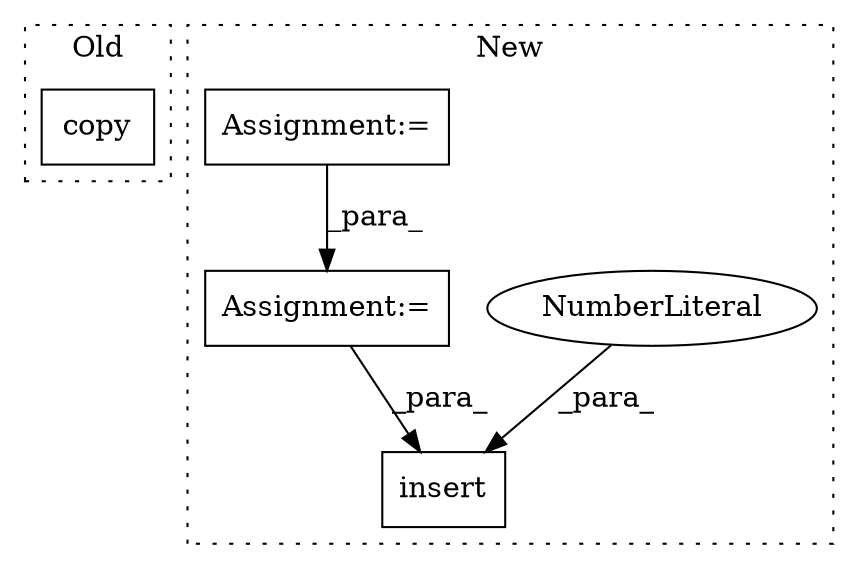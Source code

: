 digraph G {
subgraph cluster0 {
1 [label="copy" a="32" s="791" l="6" shape="box"];
label = "Old";
style="dotted";
}
subgraph cluster1 {
2 [label="insert" a="32" s="814,860" l="7,1" shape="box"];
3 [label="NumberLiteral" a="34" s="859" l="1" shape="ellipse"];
4 [label="Assignment:=" a="7" s="738" l="1" shape="box"];
5 [label="Assignment:=" a="7" s="452" l="1" shape="box"];
label = "New";
style="dotted";
}
3 -> 2 [label="_para_"];
4 -> 2 [label="_para_"];
5 -> 4 [label="_para_"];
}